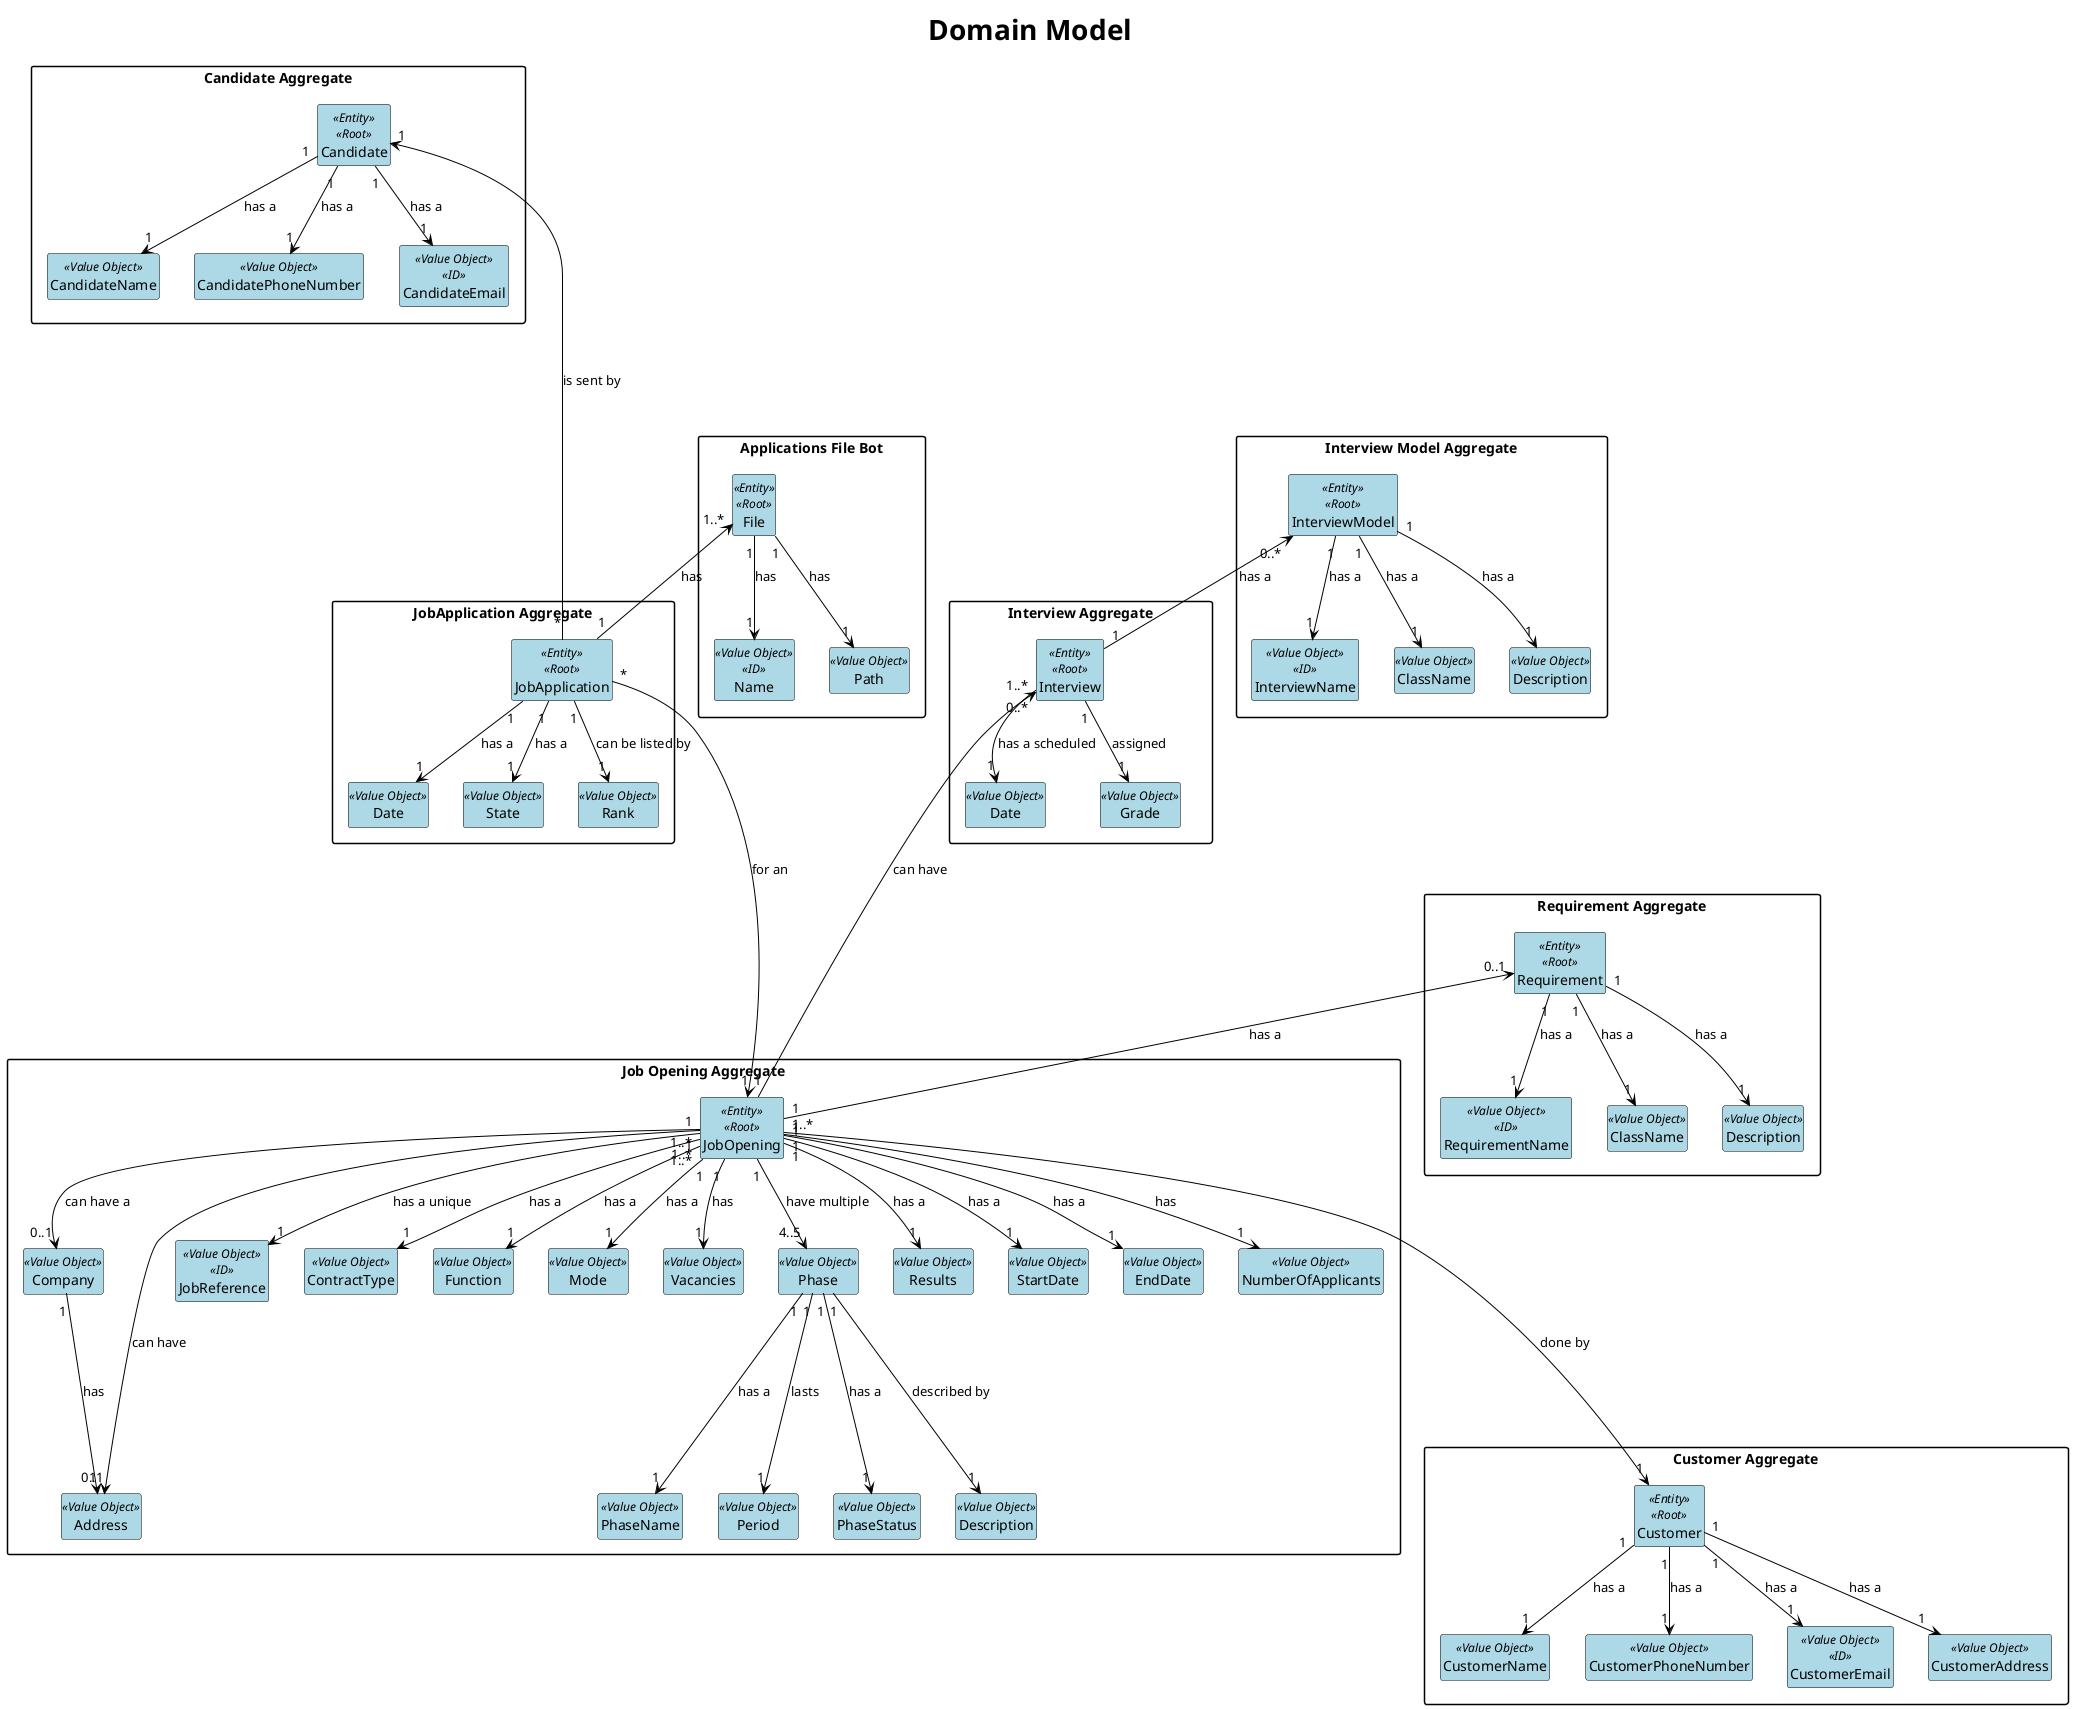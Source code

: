 @startuml

title <size:28>Domain Model</size>

hide methods
hide circle
hide attributes

'skinparam linetype ortho
'skinparam linetype polyline
skinparam packageStyle rect

skinparam class {
    BackgroundColor LightBlue
    ArrowColor Black
    BorderColor Black
    FontColor Black
    FontSize 14
}

skinparam relationship {
    ArrowColor Black
    ArrowFontColor Black
    ArrowFontSize 14
}

package "Candidate Aggregate" {
class Candidate <<Entity>> <<Root>>

class CandidateName <<Value Object>>
class CandidatePhoneNumber <<Value Object>>
class CandidateEmail <<Value Object>> <<ID>>

Candidate "1"--> "1" CandidateName : has a
Candidate "1" --> "1" CandidatePhoneNumber : has a
Candidate "1" --> "1" CandidateEmail : has a
}

package "Customer Aggregate" {
class Customer <<Entity>> <<Root>>

class CustomerName <<Value Object>>
class CustomerPhoneNumber <<Value Object>>
class CustomerEmail <<Value Object>><<ID>>
class CustomerAddress <<Value Object>>

Customer "1"--> "1" CustomerName : has a
Customer "1" --> "1" CustomerPhoneNumber : has a
Customer "1" --> "1" CustomerEmail : has a
Customer "1" --> "1" CustomerAddress : has a

}

package "JobApplication Aggregate" {
class JobApplication <<Entity>> <<Root>>

class Date <<Value Object>>
class State <<Value Object>>
class Rank <<Value Object>>

JobApplication "1" --> "1" Date : has a
JobApplication "1" -->"1" State : has a
JobApplication "1" --> "1" Rank : can be listed by

}

package "Job Opening Aggregate" {
class JobOpening <<Entity>> <<Root>>

class Company <<Value Object>>
class Address <<Value Object>>
class JobReference <<Value Object>> <<ID>>
class ContractType <<Value Object>>
class Function <<Value Object>>
class Mode <<Value Object>>
class Vacancies <<Value Object>>
class Phase <<Value Object>>
class PhaseName <<Value Object>>
class Period <<Value Object>>
class PhaseStatus <<Value Object>>
class Description <<Value Object>>
class Results <<Value Object>>
class StartDate <<Value Object>>
class EndDate <<Value Object>>

class NumberOfApplicants <<Value Object>>
class Address <<Value Object>>

JobOpening "1" --> "0..1" Company : can have a
Company "1" ---> "1" Address : has
JobOpening "1" --> "1" JobReference : has a unique
JobOpening "1..*" --> "1" ContractType : has a
JobOpening "1..*" --> "1" Function : has a
JobOpening "1" --> "1" Mode : has a
JobOpening "1" --> "1" Vacancies : has
JobOpening "1" --> "4..5" Phase : have multiple
Phase "1" ---> "1" PhaseStatus : has a
Phase "1" ---> "1" PhaseName : has a
Phase "1" ---> "1" Description : described by
Phase "1" ---> "1" Period : lasts
JobOpening "1" --> "1" Results : has a
JobOpening "1" --> "1" StartDate : has a
JobOpening "1" --> "1" EndDate : has a
JobOpening "1" --> "1" NumberOfApplicants : has
JobOpening "1..*" --> "0..1" Address : can have

}

package "Interview Aggregate" {
class Interview <<Entity>> <<Root>>


class Date <<Value Object>>
'class Hour <<Value Object>>
class Grade <<Value Object>>

Interview "1..*" --> "1" Date : has a scheduled
'Interview "1..*" --> "1" Hour : has a scheduled
Interview "1" --> "1" Grade : assigned

}

JobOpening "1..*" ---down-> "1" Customer : done by
'Candidate "1" ---down-> "0..*" Interview : has
Interview "0..*" <---down- "1" JobOpening : can have
JobApplication "*" ---down-> "1" JobOpening : for an
Candidate "1" <-down---- "*" JobApplication : is sent by

package "Interview Model Aggregate"{
class InterviewModel <<Entity>> <<Root>>

class InterviewName <<Value Object>> <<ID>>
class ClassName <<Value Object>>
class Description <<Value Object>>

InterviewModel "1" -->"1" InterviewName : has a
InterviewModel "1" --> "1" ClassName : has a
InterviewModel "1" --> "1" Description : has a
}
InterviewModel "0..*" <-down- "1" Interview : has a

package "Requirement Aggregate"{
class Requirement <<Entity>> <<Root>>

class RequirementName <<Value Object>> <<ID>>
class ClassName <<Value Object>>
class Description <<Value Object>>

Requirement "1" -->"1" RequirementName : has a
Requirement "1" --> "1" ClassName : has a
Requirement "1" --> "1" Description : has a
}
Requirement "0..1" <-down- "1" JobOpening : has a

package "Applications File Bot"{
class File <<Entity>> <<Root>>
class Name <<Value Object>> <<ID>>
class Path <<Value Object>>

File "1" --> "1" Name : has
File "1" --> "1" Path : has

}

File "1..*" <-- "1" JobApplication : has

@enduml